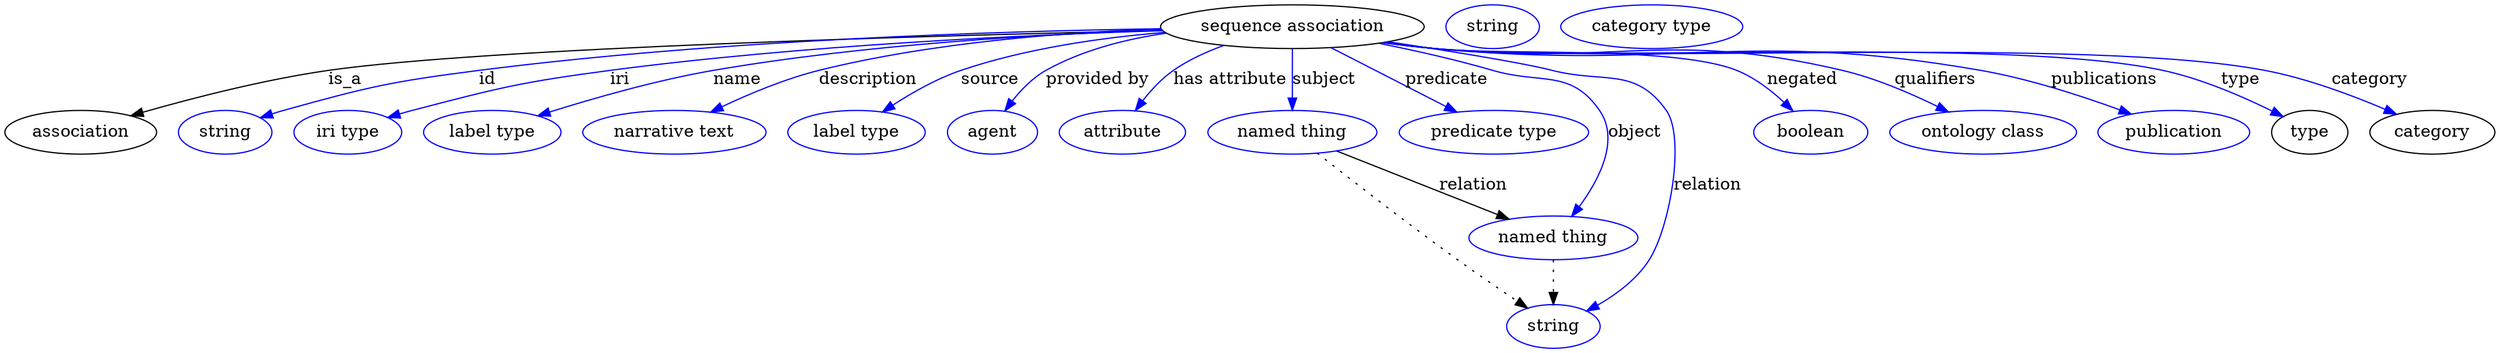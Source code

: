 digraph {
	graph [bb="0,0,2049.7,283"];
	node [label="\N"];
	"sequence association"	[height=0.5,
		label="sequence association",
		pos="1060.4,265",
		width=3.015];
	association	[height=0.5,
		pos="62.394,178",
		width=1.7332];
	"sequence association" -> association	[label=is_a,
		lp="280.39,221.5",
		pos="e,103.73,191.67 953.33,261.88 768.21,257.79 395.73,247.52 266.39,229 213.54,221.43 154.41,206.16 113.47,194.48"];
	id	[color=blue,
		height=0.5,
		label=string,
		pos="181.39,178",
		width=1.0652];
	"sequence association" -> id	[color=blue,
		label=id,
		lp="397.39,221.5",
		pos="e,210.38,189.99 952.32,263.33 819.51,261.36 587.53,254.21 390.39,229 317.94,219.74 299.77,215.57 229.39,196 226.29,195.14 223.09,\
194.17 219.89,193.15",
		style=solid];
	iri	[color=blue,
		height=0.5,
		label="iri type",
		pos="282.39,178",
		width=1.2277];
	"sequence association" -> iri	[color=blue,
		label=iri,
		lp="506.39,221.5",
		pos="e,315.31,190.18 953.54,261.71 840.17,258.27 656.01,249.76 498.39,229 425.11,219.35 406.92,214.65 335.39,196 332.02,195.12 328.54,\
194.15 325.06,193.13",
		style=solid];
	name	[color=blue,
		height=0.5,
		label="label type",
		pos="401.39,178",
		width=1.5707];
	"sequence association" -> name	[color=blue,
		label=name,
		lp="603.39,221.5",
		pos="e,438.9,191.62 953.11,262.09 855.95,258.95 709.21,250.68 583.39,229 536.91,220.99 485.15,206.17 448.75,194.74",
		style=solid];
	description	[color=blue,
		height=0.5,
		label="narrative text",
		pos="551.39,178",
		width=2.0943];
	"sequence association" -> description	[color=blue,
		label=description,
		lp="710.89,221.5",
		pos="e,581.33,194.63 952.15,263.18 873.05,260.45 763.75,252.2 670.39,229 642.8,222.14 613.33,209.8 590.62,199.09",
		style=solid];
	source	[color=blue,
		height=0.5,
		label="label type",
		pos="701.39,178",
		width=1.5707];
	"sequence association" -> source	[color=blue,
		label=source,
		lp="811.39,221.5",
		pos="e,722.85,194.75 955.46,260.33 903.75,256.08 841.13,247.23 787.39,229 767.52,222.26 747.14,210.65 731.21,200.32",
		style=solid];
	"provided by"	[color=blue,
		height=0.5,
		label=agent,
		pos="813.39,178",
		width=1.0291];
	"sequence association" -> "provided by"	[color=blue,
		label="provided by",
		lp="899.89,221.5",
		pos="e,823.61,195.63 956.48,259.68 923.21,254.82 887.28,245.71 857.39,229 846.58,222.95 837.1,213.2 829.75,203.91",
		style=solid];
	"has attribute"	[color=blue,
		height=0.5,
		label=attribute,
		pos="920.39,178",
		width=1.4443];
	"sequence association" -> "has attribute"	[color=blue,
		label="has attribute",
		lp="1009.4,221.5",
		pos="e,931.08,195.86 1004,249.56 989.69,244.41 974.85,237.66 962.39,229 952.8,222.33 944.13,212.93 937.18,204.07",
		style=solid];
	subject	[color=blue,
		height=0.5,
		label="named thing",
		pos="1060.4,178",
		width=1.9318];
	"sequence association" -> subject	[color=blue,
		label=subject,
		lp="1086.4,221.5",
		pos="e,1060.4,196.18 1060.4,246.8 1060.4,235.16 1060.4,219.55 1060.4,206.24",
		style=solid];
	predicate	[color=blue,
		height=0.5,
		label="predicate type",
		pos="1226.4,178",
		width=2.1665];
	"sequence association" -> predicate	[color=blue,
		label=predicate,
		lp="1187.4,221.5",
		pos="e,1195.9,194.62 1092.4,247.61 1119.4,233.81 1158,214.02 1186.9,199.23",
		style=solid];
	object	[color=blue,
		height=0.5,
		label="named thing",
		pos="1275.4,91",
		width=1.9318];
	"sequence association" -> object	[color=blue,
		label=object,
		lp="1342.4,178",
		pos="e,1290.5,108.71 1131.6,251.31 1160.9,245.47 1195,237.86 1225.4,229 1265.5,217.3 1289.6,230.33 1313.4,196 1330.3,171.62 1313,138.85 \
1296.6,116.66",
		style=solid];
	relation	[color=blue,
		height=0.5,
		label=string,
		pos="1275.4,18",
		width=1.0652];
	"sequence association" -> relation	[color=blue,
		label=relation,
		lp="1402.4,134.5",
		pos="e,1302.8,30.699 1139.1,252.6 1189.2,245.06 1249.3,235.41 1274.4,229 1317.3,218.05 1342.8,232.12 1368.4,196 1384.1,173.81 1371.7,\
100.25 1354.4,73 1344.2,56.935 1327.3,44.436 1311.8,35.529",
		style=solid];
	negated	[color=blue,
		height=0.5,
		label=boolean,
		pos="1487.4,178",
		width=1.2999];
	"sequence association" -> negated	[color=blue,
		label=negated,
		lp="1480.4,221.5",
		pos="e,1473.1,195.14 1136.8,252.19 1150.6,250.28 1164.9,248.46 1178.4,247 1233.3,241.06 1375.1,249.47 1426.4,229 1441.1,223.12 1455,212.32 \
1465.8,202.26",
		style=solid];
	qualifiers	[color=blue,
		height=0.5,
		label="ontology class",
		pos="1628.4,178",
		width=2.1304];
	"sequence association" -> qualifiers	[color=blue,
		label=qualifiers,
		lp="1589.9,221.5",
		pos="e,1599.6,194.96 1136.1,252.07 1150.2,250.15 1164.7,248.35 1178.4,247 1326.8,232.35 1368.3,263.27 1513.4,229 1540.3,222.65 1568.8,\
210.31 1590.7,199.48",
		style=solid];
	publications	[color=blue,
		height=0.5,
		label=publication,
		pos="1785.4,178",
		width=1.7332];
	"sequence association" -> publications	[color=blue,
		label=publications,
		lp="1729.4,221.5",
		pos="e,1750.6,192.97 1135.5,252 1149.7,250.06 1164.5,248.28 1178.4,247 1377.3,228.74 1430.7,263.43 1627.4,229 1666.6,222.13 1709.7,208.06 \
1740.9,196.59",
		style=solid];
	type	[height=0.5,
		pos="1897.4,178",
		width=0.86659];
	"sequence association" -> type	[color=blue,
		label=type,
		lp="1841.4,221.5",
		pos="e,1875.6,190.93 1135.2,251.93 1149.5,249.99 1164.4,248.22 1178.4,247 1311.1,235.49 1647.2,257.08 1777.4,229 1809,222.18 1842.8,207.34 \
1866.5,195.58",
		style=solid];
	category	[height=0.5,
		pos="1998.4,178",
		width=1.4263];
	"sequence association" -> category	[color=blue,
		label=category,
		lp="1946.9,221.5",
		pos="e,1969,192.9 1135.2,251.89 1149.5,249.95 1164.4,248.19 1178.4,247 1329.7,234.15 1712.2,257.4 1861.4,229 1895.6,222.48 1932.6,208.53 \
1959.5,197.01",
		style=solid];
	subject -> object	[label=relation,
		lp="1209.4,134.5",
		pos="e,1238.7,106.49 1096.9,162.58 1133.4,148.14 1189.7,125.87 1229.3,110.22"];
	subject -> relation	[pos="e,1254.1,33.137 1080.9,160.8 1107.3,140.04 1154.7,103.14 1196.4,73 1212.5,61.361 1230.8,48.817 1245.7,38.752",
		style=dotted];
	object -> relation	[pos="e,1275.4,36.029 1275.4,72.813 1275.4,64.789 1275.4,55.047 1275.4,46.069",
		style=dotted];
	association_type	[color=blue,
		height=0.5,
		label=string,
		pos="1225.4,265",
		width=1.0652];
	association_category	[color=blue,
		height=0.5,
		label="category type",
		pos="1356.4,265",
		width=2.0762];
}
